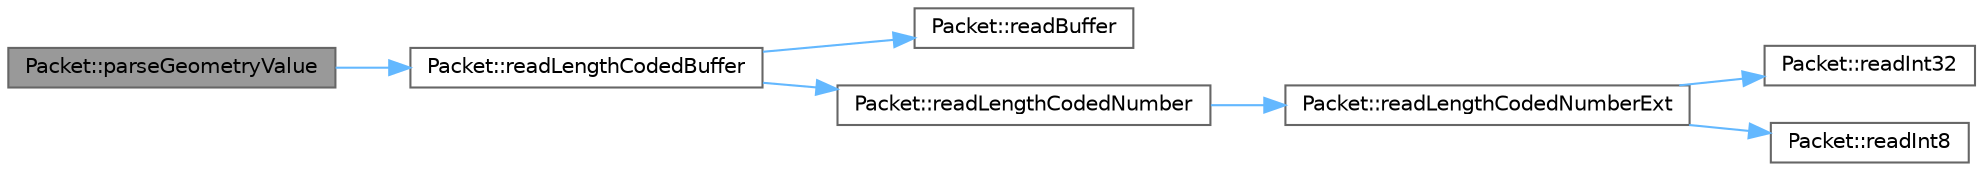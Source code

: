 digraph "Packet::parseGeometryValue"
{
 // INTERACTIVE_SVG=YES
 // LATEX_PDF_SIZE
  bgcolor="transparent";
  edge [fontname=Helvetica,fontsize=10,labelfontname=Helvetica,labelfontsize=10];
  node [fontname=Helvetica,fontsize=10,shape=box,height=0.2,width=0.4];
  rankdir="LR";
  Node1 [id="Node000001",label="Packet::parseGeometryValue",height=0.2,width=0.4,color="gray40", fillcolor="grey60", style="filled", fontcolor="black",tooltip=" "];
  Node1 -> Node2 [id="edge7_Node000001_Node000002",color="steelblue1",style="solid",tooltip=" "];
  Node2 [id="Node000002",label="Packet::readLengthCodedBuffer",height=0.2,width=0.4,color="grey40", fillcolor="white", style="filled",URL="$d9/dd4/a00776_a8fd8e1d4d84ffa1eb26be38a9c3bf9c3.html#a8fd8e1d4d84ffa1eb26be38a9c3bf9c3",tooltip=" "];
  Node2 -> Node3 [id="edge8_Node000002_Node000003",color="steelblue1",style="solid",tooltip=" "];
  Node3 [id="Node000003",label="Packet::readBuffer",height=0.2,width=0.4,color="grey40", fillcolor="white", style="filled",URL="$d9/dd4/a00776_afa0f185b513bc7a0644ce0b2cc77eee7.html#afa0f185b513bc7a0644ce0b2cc77eee7",tooltip=" "];
  Node2 -> Node4 [id="edge9_Node000002_Node000004",color="steelblue1",style="solid",tooltip=" "];
  Node4 [id="Node000004",label="Packet::readLengthCodedNumber",height=0.2,width=0.4,color="grey40", fillcolor="white", style="filled",URL="$d9/dd4/a00776_a2a42fae22c7fcb7ee53dd8aab9d57b6a.html#a2a42fae22c7fcb7ee53dd8aab9d57b6a",tooltip=" "];
  Node4 -> Node5 [id="edge10_Node000004_Node000005",color="steelblue1",style="solid",tooltip=" "];
  Node5 [id="Node000005",label="Packet::readLengthCodedNumberExt",height=0.2,width=0.4,color="grey40", fillcolor="white", style="filled",URL="$d9/dd4/a00776_a2575b981ee79535811cb418c1a14a42d.html#a2575b981ee79535811cb418c1a14a42d",tooltip=" "];
  Node5 -> Node6 [id="edge11_Node000005_Node000006",color="steelblue1",style="solid",tooltip=" "];
  Node6 [id="Node000006",label="Packet::readInt32",height=0.2,width=0.4,color="grey40", fillcolor="white", style="filled",URL="$d9/dd4/a00776_ac20e8bc51022a0972e8070c7c90c021e.html#ac20e8bc51022a0972e8070c7c90c021e",tooltip=" "];
  Node5 -> Node7 [id="edge12_Node000005_Node000007",color="steelblue1",style="solid",tooltip=" "];
  Node7 [id="Node000007",label="Packet::readInt8",height=0.2,width=0.4,color="grey40", fillcolor="white", style="filled",URL="$d9/dd4/a00776_a9613f631c0d856e9e49f1ca340fe1a35.html#a9613f631c0d856e9e49f1ca340fe1a35",tooltip=" "];
}
